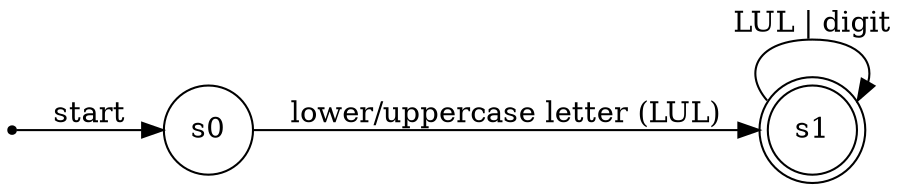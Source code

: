 digraph fsm {
    rankdir=LR;
    node [shape=point];
    start;
    node [shape=circle];
    s0;
    
    node [shape=doublecircle] s1;

    // Rule
    start -> s0 [label="start"];
    s0 -> s1 [label="lower/uppercase letter (LUL)"];
    s1 -> s1 [label="LUL | digit"];
}
